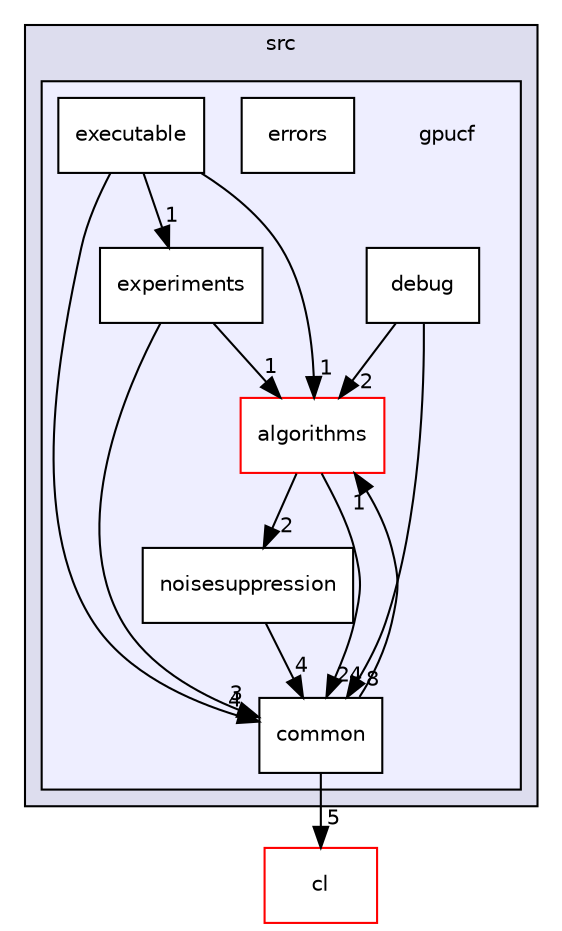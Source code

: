 digraph "/home/travis/build/AliceO2Group/AliceO2/GPU/GPUTracking/gpucf/src/gpucf" {
  bgcolor=transparent;
  compound=true
  node [ fontsize="10", fontname="Helvetica"];
  edge [ labelfontsize="10", labelfontname="Helvetica"];
  subgraph clusterdir_05bfdb3cd71dc8d0b6fa23df2524c19f {
    graph [ bgcolor="#ddddee", pencolor="black", label="src" fontname="Helvetica", fontsize="10", URL="dir_05bfdb3cd71dc8d0b6fa23df2524c19f.html"]
  subgraph clusterdir_1f37fe911f5f6fdd23ae7f4624eb6bed {
    graph [ bgcolor="#eeeeff", pencolor="black", label="" URL="dir_1f37fe911f5f6fdd23ae7f4624eb6bed.html"];
    dir_1f37fe911f5f6fdd23ae7f4624eb6bed [shape=plaintext label="gpucf"];
    dir_879532f6cbe4a9fc2c5a2b53fdd6aab9 [shape=box label="algorithms" color="red" fillcolor="white" style="filled" URL="dir_879532f6cbe4a9fc2c5a2b53fdd6aab9.html"];
    dir_38cee04c34cfb929585cd851b54cb791 [shape=box label="common" color="black" fillcolor="white" style="filled" URL="dir_38cee04c34cfb929585cd851b54cb791.html"];
    dir_3e824ff18a166595b7325d9d8a7d1da3 [shape=box label="debug" color="black" fillcolor="white" style="filled" URL="dir_3e824ff18a166595b7325d9d8a7d1da3.html"];
    dir_6a017c93c1aa4cb5426fba448847c309 [shape=box label="errors" color="black" fillcolor="white" style="filled" URL="dir_6a017c93c1aa4cb5426fba448847c309.html"];
    dir_0040ba9a87c6c5e0da9116913e255722 [shape=box label="executable" color="black" fillcolor="white" style="filled" URL="dir_0040ba9a87c6c5e0da9116913e255722.html"];
    dir_aa6a546dabd4ce8988a4e582c5d535fe [shape=box label="experiments" color="black" fillcolor="white" style="filled" URL="dir_aa6a546dabd4ce8988a4e582c5d535fe.html"];
    dir_ee969a39af85d7c00517a75aad6e875e [shape=box label="noisesuppression" color="black" fillcolor="white" style="filled" URL="dir_ee969a39af85d7c00517a75aad6e875e.html"];
  }
  }
  dir_35e454b4a34cef037ce642c7cd222bdd [shape=box label="cl" color="red" URL="dir_35e454b4a34cef037ce642c7cd222bdd.html"];
  dir_ee969a39af85d7c00517a75aad6e875e->dir_38cee04c34cfb929585cd851b54cb791 [headlabel="4", labeldistance=1.5 headhref="dir_000602_000100.html"];
  dir_0040ba9a87c6c5e0da9116913e255722->dir_879532f6cbe4a9fc2c5a2b53fdd6aab9 [headlabel="1", labeldistance=1.5 headhref="dir_000604_000599.html"];
  dir_0040ba9a87c6c5e0da9116913e255722->dir_38cee04c34cfb929585cd851b54cb791 [headlabel="4", labeldistance=1.5 headhref="dir_000604_000100.html"];
  dir_0040ba9a87c6c5e0da9116913e255722->dir_aa6a546dabd4ce8988a4e582c5d535fe [headlabel="1", labeldistance=1.5 headhref="dir_000604_000605.html"];
  dir_879532f6cbe4a9fc2c5a2b53fdd6aab9->dir_ee969a39af85d7c00517a75aad6e875e [headlabel="2", labeldistance=1.5 headhref="dir_000599_000602.html"];
  dir_879532f6cbe4a9fc2c5a2b53fdd6aab9->dir_38cee04c34cfb929585cd851b54cb791 [headlabel="24", labeldistance=1.5 headhref="dir_000599_000100.html"];
  dir_38cee04c34cfb929585cd851b54cb791->dir_35e454b4a34cef037ce642c7cd222bdd [headlabel="5", labeldistance=1.5 headhref="dir_000100_000147.html"];
  dir_38cee04c34cfb929585cd851b54cb791->dir_879532f6cbe4a9fc2c5a2b53fdd6aab9 [headlabel="1", labeldistance=1.5 headhref="dir_000100_000599.html"];
  dir_3e824ff18a166595b7325d9d8a7d1da3->dir_879532f6cbe4a9fc2c5a2b53fdd6aab9 [headlabel="2", labeldistance=1.5 headhref="dir_000601_000599.html"];
  dir_3e824ff18a166595b7325d9d8a7d1da3->dir_38cee04c34cfb929585cd851b54cb791 [headlabel="8", labeldistance=1.5 headhref="dir_000601_000100.html"];
  dir_aa6a546dabd4ce8988a4e582c5d535fe->dir_879532f6cbe4a9fc2c5a2b53fdd6aab9 [headlabel="1", labeldistance=1.5 headhref="dir_000605_000599.html"];
  dir_aa6a546dabd4ce8988a4e582c5d535fe->dir_38cee04c34cfb929585cd851b54cb791 [headlabel="3", labeldistance=1.5 headhref="dir_000605_000100.html"];
}

